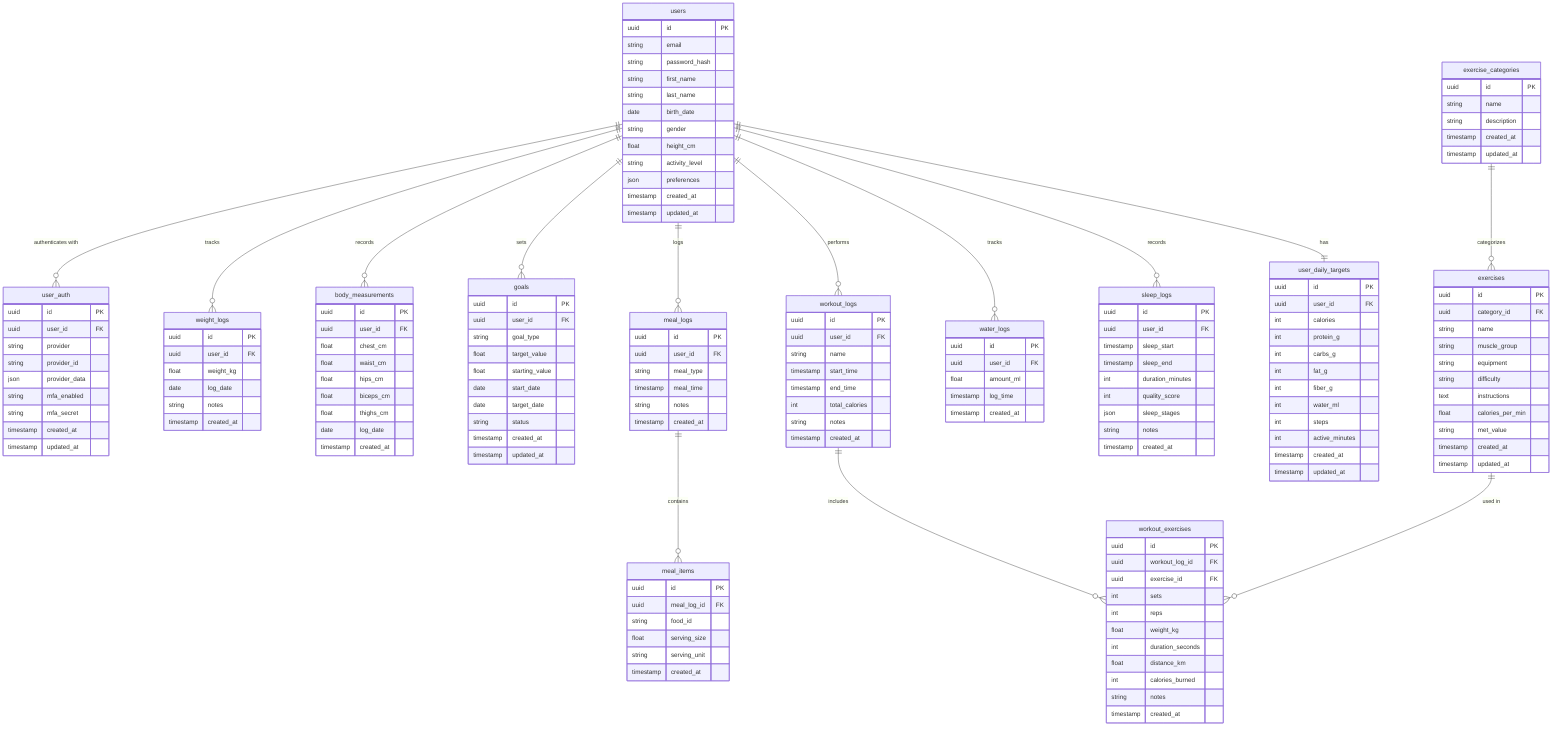 erDiagram
    users {
        uuid id PK
        string email
        string password_hash
        string first_name
        string last_name
        date birth_date
        string gender
        float height_cm
        string activity_level
        json preferences
        timestamp created_at
        timestamp updated_at
    }
    
    user_auth {
        uuid id PK
        uuid user_id FK
        string provider
        string provider_id
        json provider_data
        string mfa_enabled
        string mfa_secret
        timestamp created_at
        timestamp updated_at
    }
    
    weight_logs {
        uuid id PK
        uuid user_id FK
        float weight_kg
        date log_date
        string notes
        timestamp created_at
    }
    
    body_measurements {
        uuid id PK
        uuid user_id FK
        float chest_cm
        float waist_cm
        float hips_cm
        float biceps_cm
        float thighs_cm
        date log_date
        timestamp created_at
    }
    
    goals {
        uuid id PK
        uuid user_id FK
        string goal_type
        float target_value
        float starting_value
        date start_date
        date target_date
        string status
        timestamp created_at
        timestamp updated_at
    }
    
    meal_logs {
        uuid id PK
        uuid user_id FK
        string meal_type
        timestamp meal_time
        string notes
        timestamp created_at
    }
    
    meal_items {
        uuid id PK
        uuid meal_log_id FK
        string food_id
        float serving_size
        string serving_unit
        timestamp created_at
    }
    
    exercise_categories {
        uuid id PK
        string name
        string description
        timestamp created_at
        timestamp updated_at
    }
    
    exercises {
        uuid id PK
        uuid category_id FK
        string name
        string muscle_group
        string equipment
        string difficulty
        text instructions
        float calories_per_min
        string met_value
        timestamp created_at
        timestamp updated_at
    }
    
    workout_logs {
        uuid id PK
        uuid user_id FK
        string name
        timestamp start_time
        timestamp end_time
        int total_calories
        string notes
        timestamp created_at
    }
    
    workout_exercises {
        uuid id PK
        uuid workout_log_id FK
        uuid exercise_id FK
        int sets
        int reps
        float weight_kg
        int duration_seconds
        float distance_km
        int calories_burned
        string notes
        timestamp created_at
    }
    
    water_logs {
        uuid id PK
        uuid user_id FK
        float amount_ml
        timestamp log_time
        timestamp created_at
    }
    
    sleep_logs {
        uuid id PK
        uuid user_id FK
        timestamp sleep_start
        timestamp sleep_end
        int duration_minutes
        int quality_score
        json sleep_stages
        string notes
        timestamp created_at
    }
    
    user_daily_targets {
        uuid id PK
        uuid user_id FK
        int calories
        int protein_g
        int carbs_g
        int fat_g
        int fiber_g
        int water_ml
        int steps
        int active_minutes
        timestamp created_at
        timestamp updated_at
    }
    
    users ||--o{ user_auth : "authenticates with"
    users ||--o{ weight_logs : "tracks"
    users ||--o{ body_measurements : "records"
    users ||--o{ goals : "sets"
    users ||--o{ meal_logs : "logs"
    users ||--o{ workout_logs : "performs"
    users ||--o{ water_logs : "tracks"
    users ||--o{ sleep_logs : "records"
    users ||--|| user_daily_targets : "has"
    
    meal_logs ||--o{ meal_items : "contains"
    workout_logs ||--o{ workout_exercises : "includes"
    
    exercise_categories ||--o{ exercises : "categorizes"
    exercises ||--o{ workout_exercises : "used in"